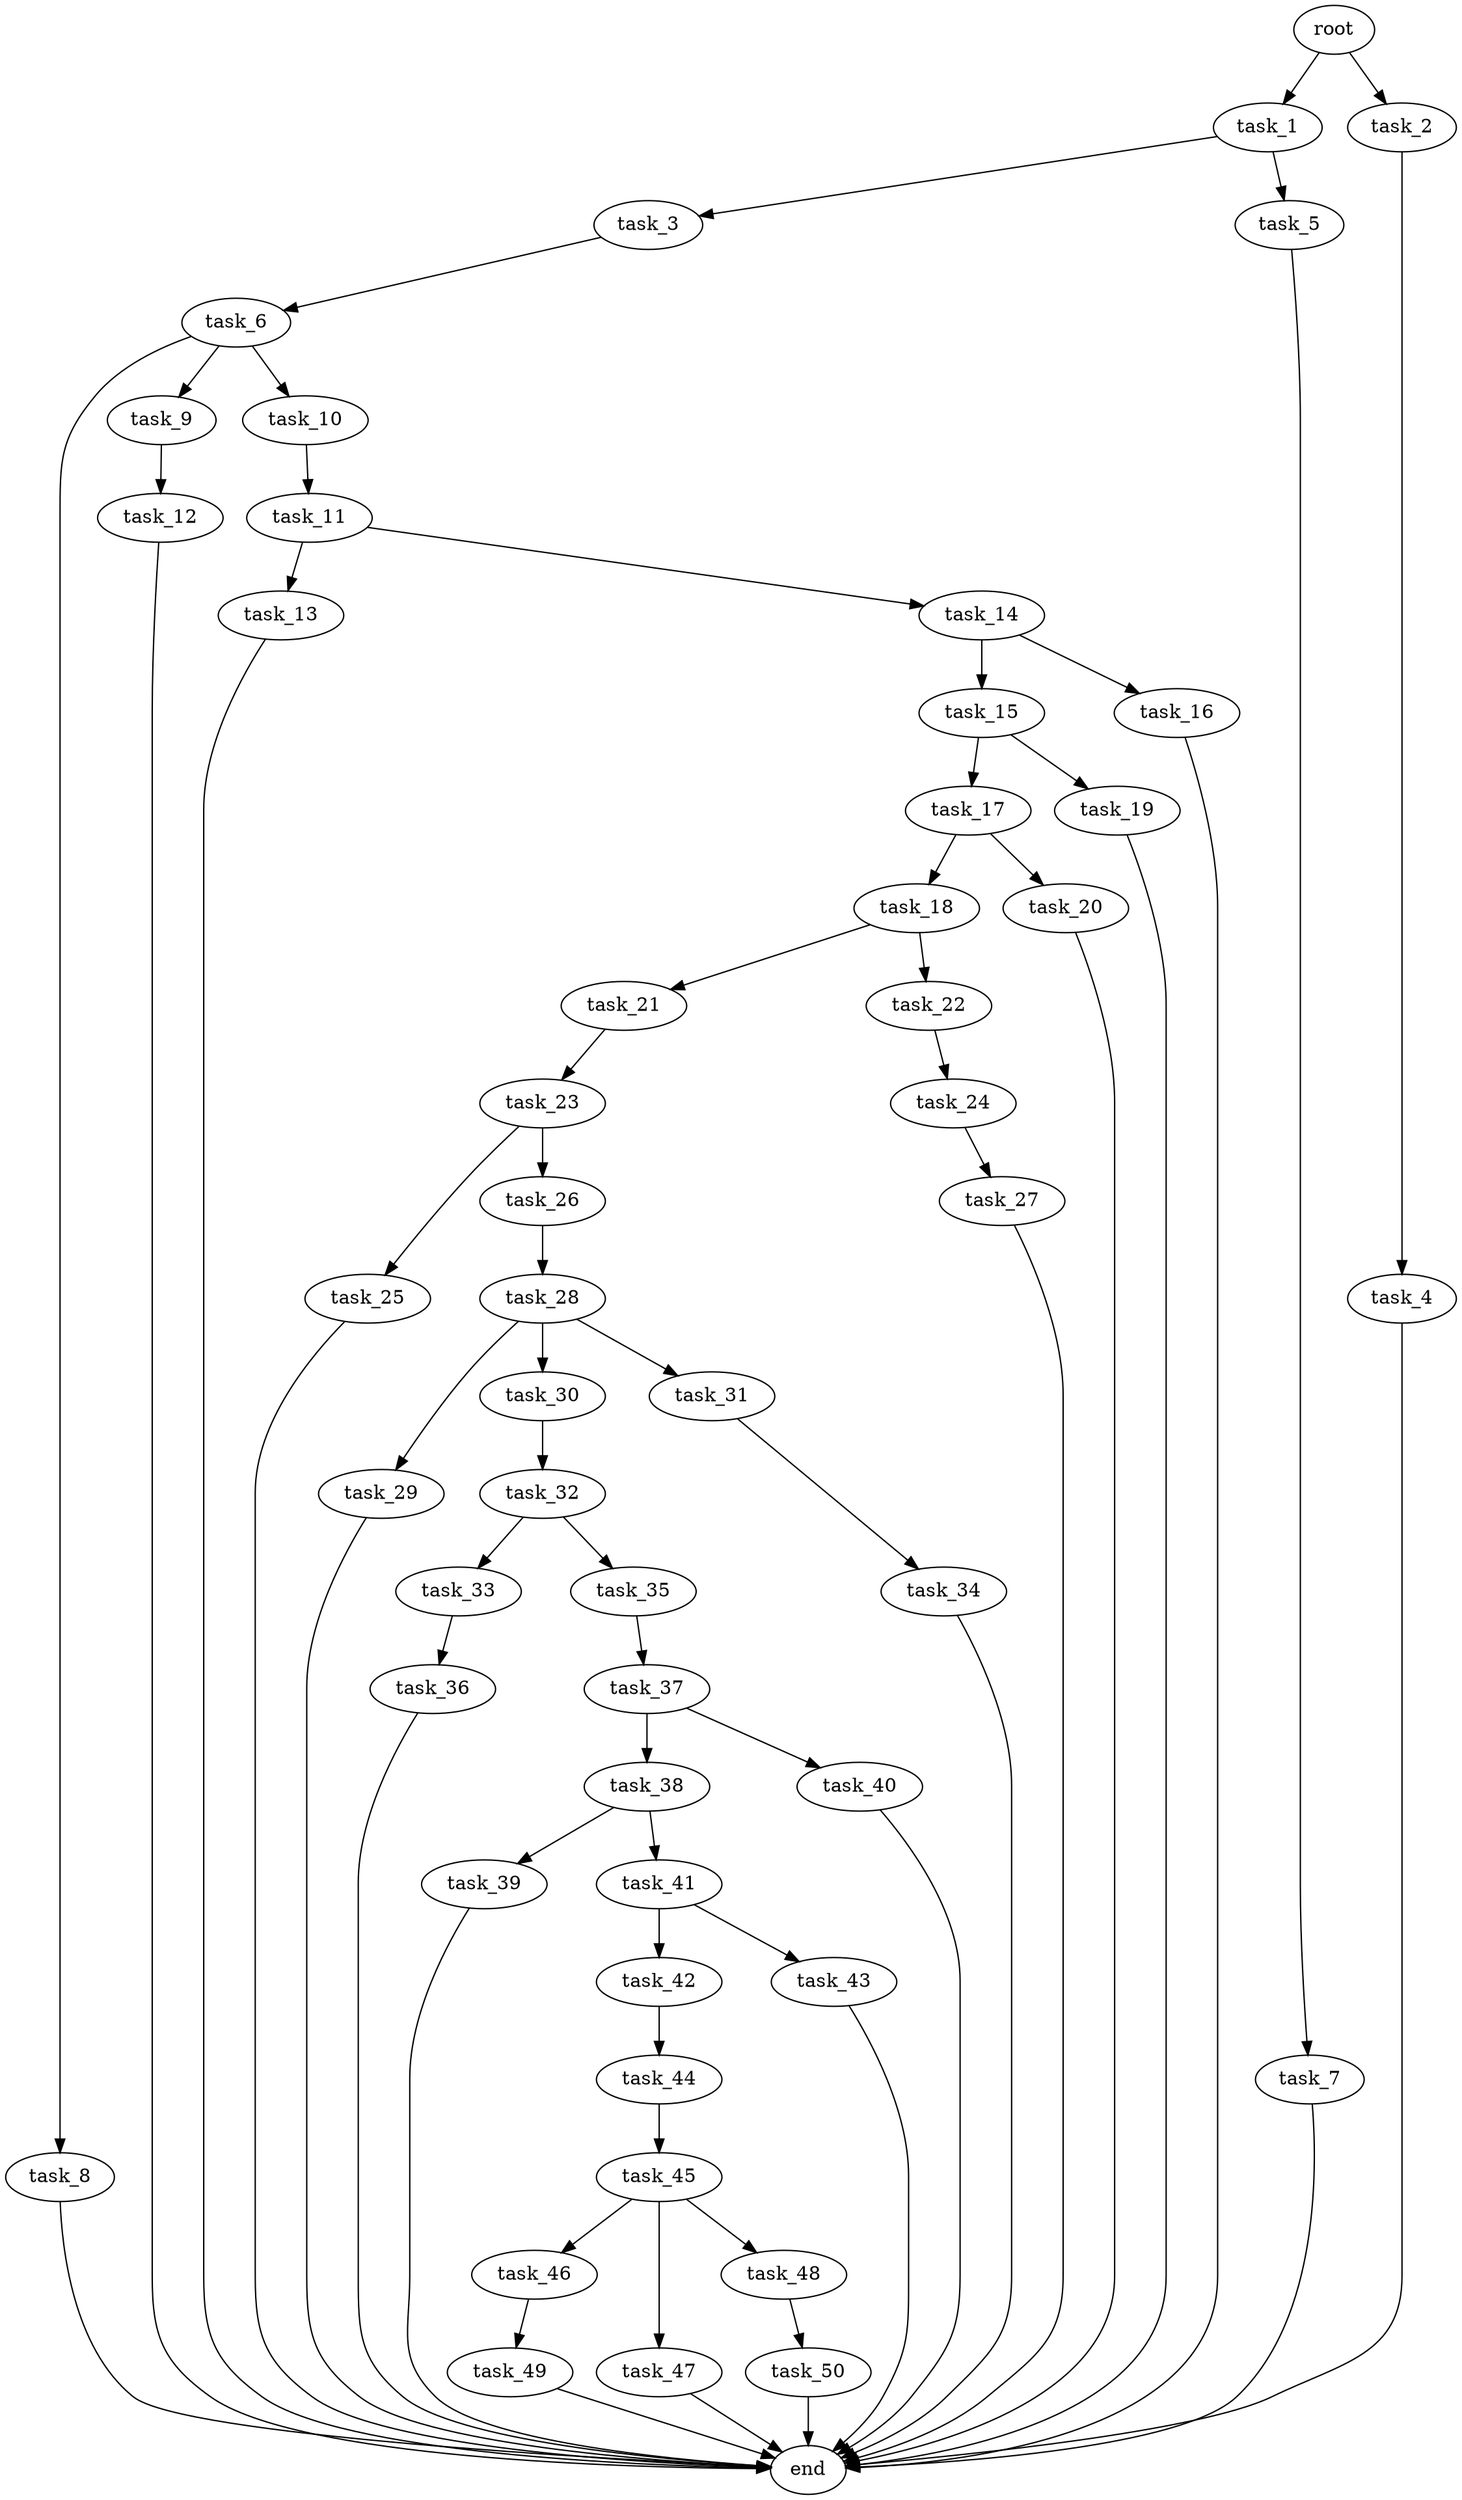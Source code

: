 digraph G {
  root [size="0.000000e+00"];
  task_1 [size="1.203883e+09"];
  task_2 [size="7.482171e+09"];
  task_3 [size="1.179045e+09"];
  task_4 [size="6.171343e+09"];
  task_5 [size="4.930705e+09"];
  task_6 [size="2.572462e+09"];
  task_7 [size="2.240973e+09"];
  task_8 [size="6.131672e+09"];
  task_9 [size="3.556572e+09"];
  task_10 [size="3.183617e+09"];
  task_11 [size="7.675264e+09"];
  task_12 [size="7.786719e+09"];
  task_13 [size="4.358867e+09"];
  task_14 [size="8.867319e+09"];
  task_15 [size="6.114162e+09"];
  task_16 [size="4.406557e+09"];
  task_17 [size="5.988919e+09"];
  task_18 [size="2.376591e+09"];
  task_19 [size="7.226534e+09"];
  task_20 [size="9.135236e+09"];
  task_21 [size="4.991539e+08"];
  task_22 [size="9.554178e+09"];
  task_23 [size="3.510273e+09"];
  task_24 [size="5.043664e+09"];
  task_25 [size="1.837671e+09"];
  task_26 [size="8.350867e+09"];
  task_27 [size="3.960630e+09"];
  task_28 [size="1.917521e+09"];
  task_29 [size="3.773539e+08"];
  task_30 [size="7.586251e+09"];
  task_31 [size="3.273483e+09"];
  task_32 [size="4.754524e+09"];
  task_33 [size="6.393375e+09"];
  task_34 [size="1.726347e+09"];
  task_35 [size="2.808538e+09"];
  task_36 [size="1.263401e+09"];
  task_37 [size="2.808363e+09"];
  task_38 [size="5.414960e+09"];
  task_39 [size="7.451330e+09"];
  task_40 [size="3.053791e+09"];
  task_41 [size="6.628522e+09"];
  task_42 [size="1.674762e+09"];
  task_43 [size="3.816322e+09"];
  task_44 [size="5.533419e+09"];
  task_45 [size="5.677688e+09"];
  task_46 [size="5.199480e+09"];
  task_47 [size="2.541144e+09"];
  task_48 [size="6.549413e+09"];
  task_49 [size="4.940978e+08"];
  task_50 [size="8.290438e+08"];
  end [size="0.000000e+00"];

  root -> task_1 [size="1.000000e-12"];
  root -> task_2 [size="1.000000e-12"];
  task_1 -> task_3 [size="1.179045e+08"];
  task_1 -> task_5 [size="4.930705e+08"];
  task_2 -> task_4 [size="6.171343e+08"];
  task_3 -> task_6 [size="2.572462e+08"];
  task_4 -> end [size="1.000000e-12"];
  task_5 -> task_7 [size="2.240973e+08"];
  task_6 -> task_8 [size="6.131672e+08"];
  task_6 -> task_9 [size="3.556572e+08"];
  task_6 -> task_10 [size="3.183617e+08"];
  task_7 -> end [size="1.000000e-12"];
  task_8 -> end [size="1.000000e-12"];
  task_9 -> task_12 [size="7.786719e+08"];
  task_10 -> task_11 [size="7.675264e+08"];
  task_11 -> task_13 [size="4.358867e+08"];
  task_11 -> task_14 [size="8.867319e+08"];
  task_12 -> end [size="1.000000e-12"];
  task_13 -> end [size="1.000000e-12"];
  task_14 -> task_15 [size="6.114162e+08"];
  task_14 -> task_16 [size="4.406557e+08"];
  task_15 -> task_17 [size="5.988919e+08"];
  task_15 -> task_19 [size="7.226534e+08"];
  task_16 -> end [size="1.000000e-12"];
  task_17 -> task_18 [size="2.376591e+08"];
  task_17 -> task_20 [size="9.135236e+08"];
  task_18 -> task_21 [size="4.991539e+07"];
  task_18 -> task_22 [size="9.554178e+08"];
  task_19 -> end [size="1.000000e-12"];
  task_20 -> end [size="1.000000e-12"];
  task_21 -> task_23 [size="3.510273e+08"];
  task_22 -> task_24 [size="5.043664e+08"];
  task_23 -> task_25 [size="1.837671e+08"];
  task_23 -> task_26 [size="8.350867e+08"];
  task_24 -> task_27 [size="3.960630e+08"];
  task_25 -> end [size="1.000000e-12"];
  task_26 -> task_28 [size="1.917521e+08"];
  task_27 -> end [size="1.000000e-12"];
  task_28 -> task_29 [size="3.773539e+07"];
  task_28 -> task_30 [size="7.586251e+08"];
  task_28 -> task_31 [size="3.273483e+08"];
  task_29 -> end [size="1.000000e-12"];
  task_30 -> task_32 [size="4.754524e+08"];
  task_31 -> task_34 [size="1.726347e+08"];
  task_32 -> task_33 [size="6.393375e+08"];
  task_32 -> task_35 [size="2.808538e+08"];
  task_33 -> task_36 [size="1.263401e+08"];
  task_34 -> end [size="1.000000e-12"];
  task_35 -> task_37 [size="2.808363e+08"];
  task_36 -> end [size="1.000000e-12"];
  task_37 -> task_38 [size="5.414960e+08"];
  task_37 -> task_40 [size="3.053791e+08"];
  task_38 -> task_39 [size="7.451330e+08"];
  task_38 -> task_41 [size="6.628522e+08"];
  task_39 -> end [size="1.000000e-12"];
  task_40 -> end [size="1.000000e-12"];
  task_41 -> task_42 [size="1.674762e+08"];
  task_41 -> task_43 [size="3.816322e+08"];
  task_42 -> task_44 [size="5.533419e+08"];
  task_43 -> end [size="1.000000e-12"];
  task_44 -> task_45 [size="5.677688e+08"];
  task_45 -> task_46 [size="5.199480e+08"];
  task_45 -> task_47 [size="2.541144e+08"];
  task_45 -> task_48 [size="6.549413e+08"];
  task_46 -> task_49 [size="4.940978e+07"];
  task_47 -> end [size="1.000000e-12"];
  task_48 -> task_50 [size="8.290438e+07"];
  task_49 -> end [size="1.000000e-12"];
  task_50 -> end [size="1.000000e-12"];
}
